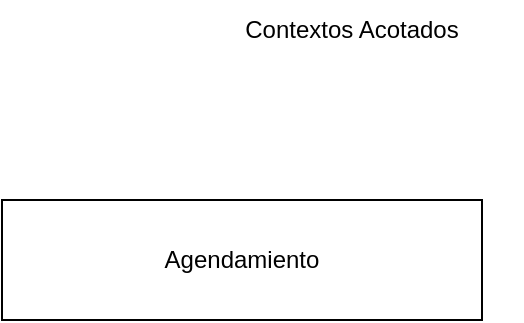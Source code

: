<mxfile version="22.1.5" type="github">
  <diagram name="Página-1" id="_YR2fwM71f63MIdH_Y7O">
    <mxGraphModel dx="1050" dy="558" grid="1" gridSize="10" guides="1" tooltips="1" connect="1" arrows="1" fold="1" page="1" pageScale="1" pageWidth="827" pageHeight="1169" math="0" shadow="0">
      <root>
        <mxCell id="0" />
        <mxCell id="1" parent="0" />
        <mxCell id="2jFjCjJlpUujMyxGu7t_-1" value="Contextos Acotados" style="text;html=1;strokeColor=none;fillColor=none;align=center;verticalAlign=middle;whiteSpace=wrap;rounded=0;" vertex="1" parent="1">
          <mxGeometry x="270" y="60" width="170" height="30" as="geometry" />
        </mxCell>
        <mxCell id="2jFjCjJlpUujMyxGu7t_-2" value="Agendamiento" style="rounded=0;whiteSpace=wrap;html=1;" vertex="1" parent="1">
          <mxGeometry x="180" y="160" width="240" height="60" as="geometry" />
        </mxCell>
      </root>
    </mxGraphModel>
  </diagram>
</mxfile>
